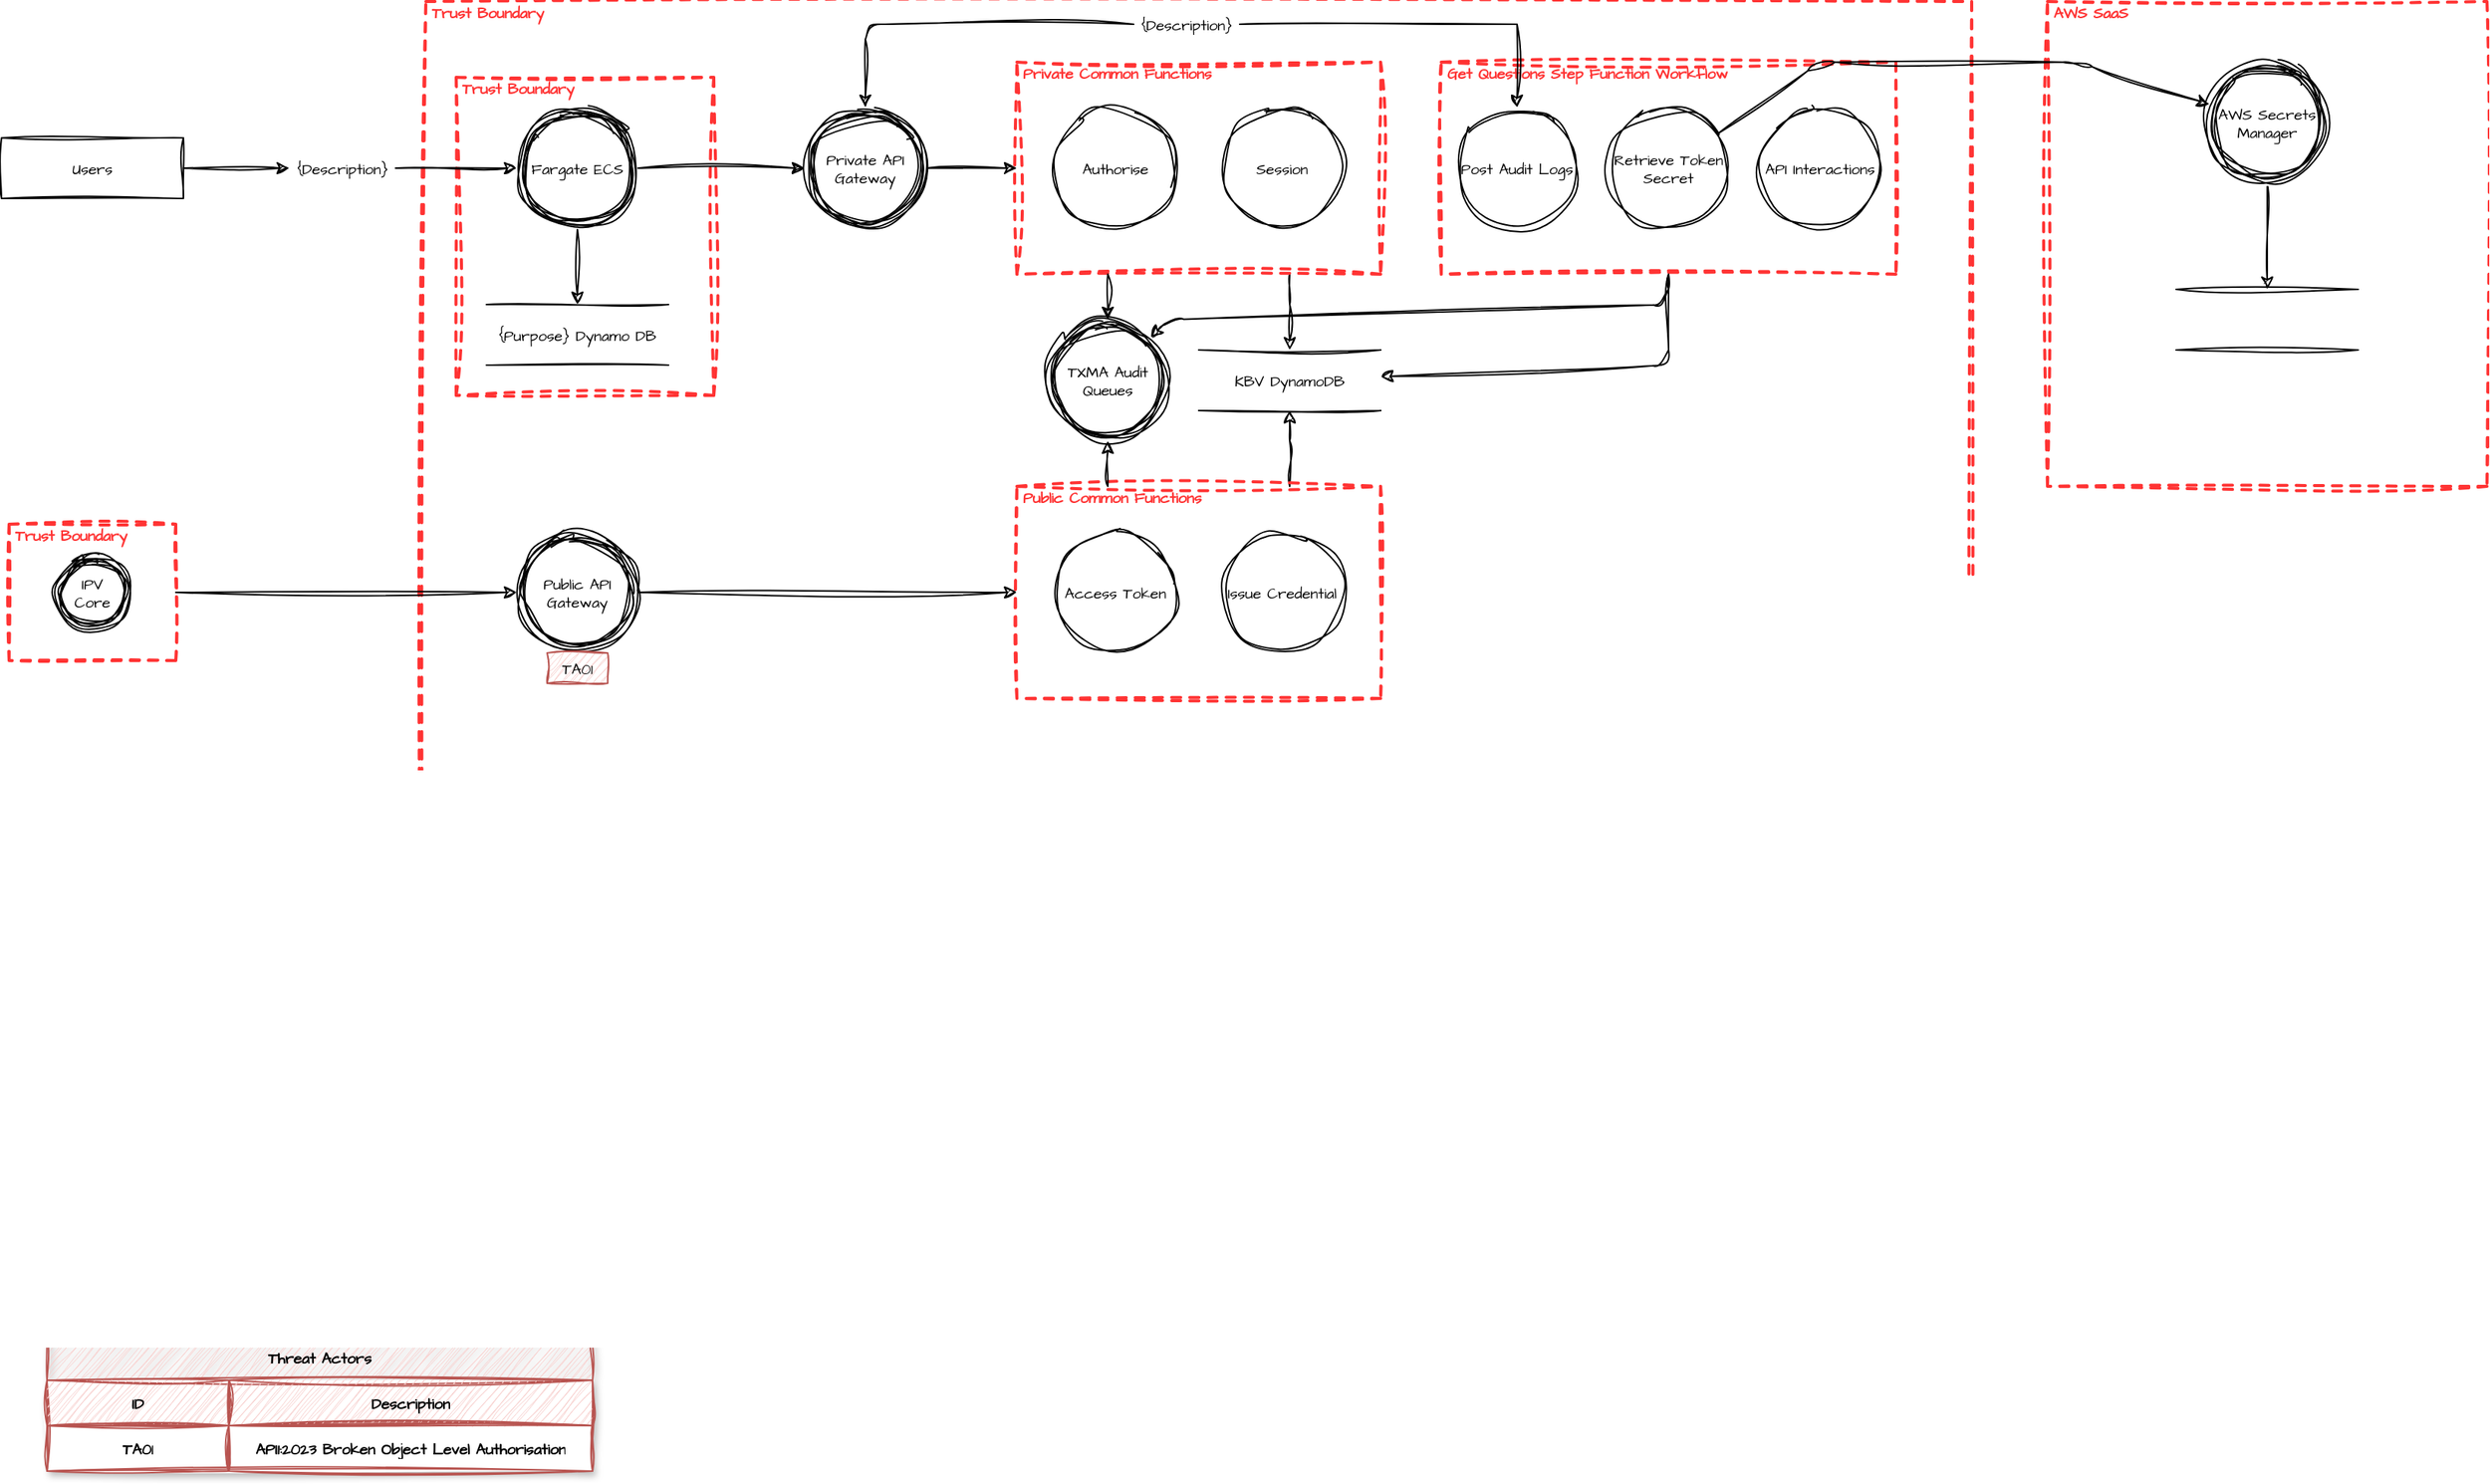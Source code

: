<mxfile version="22.0.8" type="github">
  <diagram name="Page-1" id="z9mUVyHt2lQAVW82_yQu">
    <mxGraphModel dx="1247" dy="591" grid="1" gridSize="10" guides="1" tooltips="1" connect="1" arrows="1" fold="1" page="1" pageScale="1" pageWidth="827" pageHeight="1169" math="0" shadow="0">
      <root>
        <mxCell id="0" />
        <mxCell id="1" parent="0" />
        <mxCell id="Jy_a5hXC8znkebbUCEHY-8" value="Trust Boundary" style="html=1;fontColor=#FF3333;fontStyle=1;align=left;verticalAlign=top;spacing=0;labelBorderColor=none;fillColor=none;dashed=1;strokeWidth=2;strokeColor=#FF3333;spacingLeft=4;spacingTop=-3;hachureGap=4;fontFamily=Architects Daughter;fontSize=10;rounded=0;sketch=1;curveFitting=1;jiggle=2;fontSource=https%3A%2F%2Ffonts.googleapis.com%2Fcss%3Ffamily%3DArchitects%2BDaughter;" vertex="1" parent="1">
          <mxGeometry x="290" y="80" width="1020" height="860" as="geometry" />
        </mxCell>
        <mxCell id="Jy_a5hXC8znkebbUCEHY-13" value="Trust Boundary" style="html=1;fontColor=#FF3333;fontStyle=1;align=left;verticalAlign=top;spacing=0;labelBorderColor=none;fillColor=none;dashed=1;strokeWidth=2;strokeColor=#FF3333;spacingLeft=4;spacingTop=-3;hachureGap=4;fontFamily=Architects Daughter;fontSize=10;rounded=0;sketch=1;curveFitting=1;jiggle=2;fontSource=https%3A%2F%2Ffonts.googleapis.com%2Fcss%3Ffamily%3DArchitects%2BDaughter;" vertex="1" parent="1">
          <mxGeometry x="310" y="130" width="170" height="210" as="geometry" />
        </mxCell>
        <mxCell id="Jy_a5hXC8znkebbUCEHY-1" value="Users" style="rounded=0;whiteSpace=wrap;html=1;hachureGap=4;fontFamily=Architects Daughter;fontSize=10;sketch=1;curveFitting=1;jiggle=2;fontSource=https%3A%2F%2Ffonts.googleapis.com%2Fcss%3Ffamily%3DArchitects%2BDaughter;" vertex="1" parent="1">
          <mxGeometry x="10" y="170" width="120" height="40" as="geometry" />
        </mxCell>
        <mxCell id="Jy_a5hXC8znkebbUCEHY-5" value="" style="edgeStyle=orthogonalEdgeStyle;rounded=0;hachureGap=4;orthogonalLoop=1;jettySize=auto;html=1;fontFamily=Architects Daughter;fontSize=10;sketch=1;curveFitting=1;jiggle=2;fontSource=https%3A%2F%2Ffonts.googleapis.com%2Fcss%3Ffamily%3DArchitects%2BDaughter;" edge="1" parent="1" source="Jy_a5hXC8znkebbUCEHY-2" target="Jy_a5hXC8znkebbUCEHY-4">
          <mxGeometry relative="1" as="geometry" />
        </mxCell>
        <mxCell id="Jy_a5hXC8znkebbUCEHY-2" value="Fargate ECS" style="ellipse;shape=doubleEllipse;whiteSpace=wrap;html=1;aspect=fixed;hachureGap=4;fontFamily=Architects Daughter;fontSize=10;rounded=0;sketch=1;curveFitting=1;jiggle=2;fontSource=https%3A%2F%2Ffonts.googleapis.com%2Fcss%3Ffamily%3DArchitects%2BDaughter;" vertex="1" parent="1">
          <mxGeometry x="350" y="150" width="80" height="80" as="geometry" />
        </mxCell>
        <mxCell id="Jy_a5hXC8znkebbUCEHY-3" value="" style="endArrow=classic;html=1;fontColor=#FF3333;rounded=0;hachureGap=4;fontFamily=Architects Daughter;fontSize=10;sketch=1;curveFitting=1;jiggle=2;fontSource=https%3A%2F%2Ffonts.googleapis.com%2Fcss%3Ffamily%3DArchitects%2BDaughter;" edge="1" parent="1" source="Jy_a5hXC8znkebbUCEHY-6" target="Jy_a5hXC8znkebbUCEHY-2">
          <mxGeometry width="50" height="50" relative="1" as="geometry">
            <mxPoint x="80" y="420" as="sourcePoint" />
            <mxPoint x="130" y="370" as="targetPoint" />
          </mxGeometry>
        </mxCell>
        <mxCell id="Jy_a5hXC8znkebbUCEHY-4" value="{Purpose} Dynamo DB" style="shape=partialRectangle;whiteSpace=wrap;html=1;left=0;right=0;fillColor=none;hachureGap=4;fontFamily=Architects Daughter;fontSize=10;rounded=0;sketch=1;curveFitting=1;jiggle=2;fontSource=https%3A%2F%2Ffonts.googleapis.com%2Fcss%3Ffamily%3DArchitects%2BDaughter;" vertex="1" parent="1">
          <mxGeometry x="330" y="280" width="120" height="40" as="geometry" />
        </mxCell>
        <mxCell id="Jy_a5hXC8znkebbUCEHY-7" value="" style="endArrow=classic;html=1;fontColor=#FF3333;rounded=0;hachureGap=4;fontFamily=Architects Daughter;fontSize=10;sketch=1;curveFitting=1;jiggle=2;fontSource=https%3A%2F%2Ffonts.googleapis.com%2Fcss%3Ffamily%3DArchitects%2BDaughter;" edge="1" parent="1" source="Jy_a5hXC8znkebbUCEHY-1" target="Jy_a5hXC8znkebbUCEHY-6">
          <mxGeometry width="50" height="50" relative="1" as="geometry">
            <mxPoint x="130" y="190" as="sourcePoint" />
            <mxPoint x="350" y="190" as="targetPoint" />
          </mxGeometry>
        </mxCell>
        <mxCell id="Jy_a5hXC8znkebbUCEHY-6" value="{Description}" style="text;html=1;strokeColor=none;fillColor=none;align=center;verticalAlign=middle;whiteSpace=wrap;overflow=hidden;fontSize=10;fontFamily=Architects Daughter;rounded=0;sketch=1;curveFitting=1;jiggle=2;fontSource=https%3A%2F%2Ffonts.googleapis.com%2Fcss%3Ffamily%3DArchitects%2BDaughter;" vertex="1" parent="1">
          <mxGeometry x="200" y="175" width="70" height="30" as="geometry" />
        </mxCell>
        <mxCell id="Jy_a5hXC8znkebbUCEHY-9" value="Public API Gateway" style="ellipse;shape=doubleEllipse;whiteSpace=wrap;html=1;aspect=fixed;hachureGap=4;fontFamily=Architects Daughter;fontSize=10;rounded=0;sketch=1;curveFitting=1;jiggle=2;fontSource=https%3A%2F%2Ffonts.googleapis.com%2Fcss%3Ffamily%3DArchitects%2BDaughter;" vertex="1" parent="1">
          <mxGeometry x="350" y="430" width="80" height="80" as="geometry" />
        </mxCell>
        <mxCell id="Jy_a5hXC8znkebbUCEHY-12" value="" style="rounded=0;hachureGap=4;orthogonalLoop=1;jettySize=auto;html=1;fontFamily=Architects Daughter;fontSize=10;sketch=1;curveFitting=1;jiggle=2;fontSource=https%3A%2F%2Ffonts.googleapis.com%2Fcss%3Ffamily%3DArchitects%2BDaughter;" edge="1" parent="1" source="Jy_a5hXC8znkebbUCEHY-10" target="Jy_a5hXC8znkebbUCEHY-9">
          <mxGeometry relative="1" as="geometry">
            <mxPoint x="250" y="421" as="targetPoint" />
          </mxGeometry>
        </mxCell>
        <mxCell id="Jy_a5hXC8znkebbUCEHY-10" value="Trust Boundary" style="html=1;fontColor=#FF3333;fontStyle=1;align=left;verticalAlign=top;spacing=0;labelBorderColor=none;fillColor=none;dashed=1;strokeWidth=2;strokeColor=#FF3333;spacingLeft=4;spacingTop=-3;hachureGap=4;fontFamily=Architects Daughter;fontSize=10;rounded=0;sketch=1;curveFitting=1;jiggle=2;fontSource=https%3A%2F%2Ffonts.googleapis.com%2Fcss%3Ffamily%3DArchitects%2BDaughter;" vertex="1" parent="1">
          <mxGeometry x="15" y="425" width="110" height="90" as="geometry" />
        </mxCell>
        <mxCell id="Jy_a5hXC8znkebbUCEHY-11" value="IPV Core" style="ellipse;shape=doubleEllipse;whiteSpace=wrap;html=1;aspect=fixed;hachureGap=4;fontFamily=Architects Daughter;fontSize=10;rounded=0;sketch=1;curveFitting=1;jiggle=2;fontSource=https%3A%2F%2Ffonts.googleapis.com%2Fcss%3Ffamily%3DArchitects%2BDaughter;" vertex="1" parent="1">
          <mxGeometry x="45" y="445" width="50" height="50" as="geometry" />
        </mxCell>
        <mxCell id="Jy_a5hXC8znkebbUCEHY-19" value="" style="edgeStyle=orthogonalEdgeStyle;rounded=0;orthogonalLoop=1;jettySize=auto;html=1;entryX=0;entryY=0.5;entryDx=0;entryDy=0;sketch=1;curveFitting=1;jiggle=2;fontFamily=Architects Daughter;fontSource=https%3A%2F%2Ffonts.googleapis.com%2Fcss%3Ffamily%3DArchitects%2BDaughter;fontSize=10;" edge="1" parent="1" source="Jy_a5hXC8znkebbUCEHY-14" target="Jy_a5hXC8znkebbUCEHY-16">
          <mxGeometry relative="1" as="geometry" />
        </mxCell>
        <object label="Private API Gateway" ID="83c4df4c-92b6-4c3d-95a7-eb5b5db67104" id="Jy_a5hXC8znkebbUCEHY-14">
          <mxCell style="ellipse;shape=doubleEllipse;whiteSpace=wrap;html=1;aspect=fixed;hachureGap=4;fontFamily=Architects Daughter;fontSize=10;rounded=0;sketch=1;curveFitting=1;jiggle=2;fontSource=https%3A%2F%2Ffonts.googleapis.com%2Fcss%3Ffamily%3DArchitects%2BDaughter;" vertex="1" parent="1">
            <mxGeometry x="540" y="150" width="80" height="80" as="geometry" />
          </mxCell>
        </object>
        <mxCell id="Jy_a5hXC8znkebbUCEHY-15" value="" style="endArrow=classic;html=1;fontColor=#FF3333;rounded=0;elbow=vertical;exitX=1;exitY=0.5;exitDx=0;exitDy=0;fontSize=10;sketch=1;curveFitting=1;jiggle=2;fontFamily=Architects Daughter;fontSource=https%3A%2F%2Ffonts.googleapis.com%2Fcss%3Ffamily%3DArchitects%2BDaughter;" edge="1" parent="1" source="Jy_a5hXC8znkebbUCEHY-2" target="Jy_a5hXC8znkebbUCEHY-14">
          <mxGeometry width="50" height="50" relative="1" as="geometry">
            <mxPoint x="10" y="390" as="sourcePoint" />
            <mxPoint x="60" y="340" as="targetPoint" />
          </mxGeometry>
        </mxCell>
        <mxCell id="Jy_a5hXC8znkebbUCEHY-29" value="" style="edgeStyle=orthogonalEdgeStyle;rounded=0;orthogonalLoop=1;jettySize=auto;html=1;sketch=1;curveFitting=1;jiggle=2;fontFamily=Architects Daughter;fontSource=https%3A%2F%2Ffonts.googleapis.com%2Fcss%3Ffamily%3DArchitects%2BDaughter;fontSize=10;" edge="1" parent="1" source="Jy_a5hXC8znkebbUCEHY-16" target="Jy_a5hXC8znkebbUCEHY-28">
          <mxGeometry relative="1" as="geometry">
            <Array as="points">
              <mxPoint x="860" y="280" />
              <mxPoint x="860" y="280" />
            </Array>
          </mxGeometry>
        </mxCell>
        <mxCell id="Jy_a5hXC8znkebbUCEHY-16" value="Private Common Functions" style="html=1;fontColor=#FF3333;fontStyle=1;align=left;verticalAlign=top;spacing=0;labelBorderColor=none;fillColor=none;dashed=1;strokeWidth=2;strokeColor=#FF3333;spacingLeft=4;spacingTop=-3;fontSize=10;sketch=1;curveFitting=1;jiggle=2;rounded=0;fontFamily=Architects Daughter;fontSource=https%3A%2F%2Ffonts.googleapis.com%2Fcss%3Ffamily%3DArchitects%2BDaughter;" vertex="1" parent="1">
          <mxGeometry x="680" y="120" width="240" height="140" as="geometry" />
        </mxCell>
        <mxCell id="Jy_a5hXC8znkebbUCEHY-17" value="Authorise" style="ellipse;whiteSpace=wrap;html=1;aspect=fixed;fontSize=10;sketch=1;curveFitting=1;jiggle=2;rounded=0;fontFamily=Architects Daughter;fontSource=https%3A%2F%2Ffonts.googleapis.com%2Fcss%3Ffamily%3DArchitects%2BDaughter;" vertex="1" parent="1">
          <mxGeometry x="705" y="150" width="80" height="80" as="geometry" />
        </mxCell>
        <mxCell id="Jy_a5hXC8znkebbUCEHY-18" value="Session" style="ellipse;whiteSpace=wrap;html=1;aspect=fixed;fontSize=10;sketch=1;curveFitting=1;jiggle=2;rounded=0;fontFamily=Architects Daughter;fontSource=https%3A%2F%2Ffonts.googleapis.com%2Fcss%3Ffamily%3DArchitects%2BDaughter;" vertex="1" parent="1">
          <mxGeometry x="815" y="150" width="80" height="80" as="geometry" />
        </mxCell>
        <mxCell id="Jy_a5hXC8znkebbUCEHY-30" value="" style="edgeStyle=orthogonalEdgeStyle;rounded=0;orthogonalLoop=1;jettySize=auto;html=1;sketch=1;curveFitting=1;jiggle=2;fontFamily=Architects Daughter;fontSource=https%3A%2F%2Ffonts.googleapis.com%2Fcss%3Ffamily%3DArchitects%2BDaughter;fontSize=10;" edge="1" parent="1" source="Jy_a5hXC8znkebbUCEHY-21" target="Jy_a5hXC8znkebbUCEHY-28">
          <mxGeometry relative="1" as="geometry">
            <Array as="points">
              <mxPoint x="860" y="370" />
              <mxPoint x="860" y="370" />
            </Array>
          </mxGeometry>
        </mxCell>
        <mxCell id="Jy_a5hXC8znkebbUCEHY-21" value="Public Common Functions" style="html=1;fontColor=#FF3333;fontStyle=1;align=left;verticalAlign=top;spacing=0;labelBorderColor=none;fillColor=none;dashed=1;strokeWidth=2;strokeColor=#FF3333;spacingLeft=4;spacingTop=-3;fontSize=10;sketch=1;curveFitting=1;jiggle=2;rounded=0;fontFamily=Architects Daughter;fontSource=https%3A%2F%2Ffonts.googleapis.com%2Fcss%3Ffamily%3DArchitects%2BDaughter;" vertex="1" parent="1">
          <mxGeometry x="680" y="400" width="240" height="140" as="geometry" />
        </mxCell>
        <mxCell id="Jy_a5hXC8znkebbUCEHY-22" value="Access Token" style="ellipse;whiteSpace=wrap;html=1;aspect=fixed;fontSize=10;sketch=1;curveFitting=1;jiggle=2;rounded=0;fontFamily=Architects Daughter;fontSource=https%3A%2F%2Ffonts.googleapis.com%2Fcss%3Ffamily%3DArchitects%2BDaughter;" vertex="1" parent="1">
          <mxGeometry x="705" y="430" width="80" height="80" as="geometry" />
        </mxCell>
        <mxCell id="Jy_a5hXC8znkebbUCEHY-23" value="Issue Credential" style="ellipse;whiteSpace=wrap;html=1;aspect=fixed;fontSize=10;sketch=1;curveFitting=1;jiggle=2;rounded=0;fontFamily=Architects Daughter;fontSource=https%3A%2F%2Ffonts.googleapis.com%2Fcss%3Ffamily%3DArchitects%2BDaughter;" vertex="1" parent="1">
          <mxGeometry x="815" y="430" width="80" height="80" as="geometry" />
        </mxCell>
        <mxCell id="Jy_a5hXC8znkebbUCEHY-24" value="" style="endArrow=classic;html=1;fontColor=#FF3333;rounded=0;entryX=0;entryY=0.5;entryDx=0;entryDy=0;sketch=1;curveFitting=1;jiggle=2;fontFamily=Architects Daughter;fontSource=https%3A%2F%2Ffonts.googleapis.com%2Fcss%3Ffamily%3DArchitects%2BDaughter;fontSize=10;" edge="1" parent="1" source="Jy_a5hXC8znkebbUCEHY-9" target="Jy_a5hXC8znkebbUCEHY-21">
          <mxGeometry width="50" height="50" relative="1" as="geometry">
            <mxPoint x="590" y="391" as="sourcePoint" />
            <mxPoint x="640" y="341" as="targetPoint" />
          </mxGeometry>
        </mxCell>
        <mxCell id="Jy_a5hXC8znkebbUCEHY-25" value="TXMA Audit Queues" style="ellipse;shape=doubleEllipse;whiteSpace=wrap;html=1;aspect=fixed;sketch=1;curveFitting=1;jiggle=2;rounded=0;fontFamily=Architects Daughter;fontSource=https%3A%2F%2Ffonts.googleapis.com%2Fcss%3Ffamily%3DArchitects%2BDaughter;fontSize=10;" vertex="1" parent="1">
          <mxGeometry x="700" y="290" width="80" height="80" as="geometry" />
        </mxCell>
        <mxCell id="Jy_a5hXC8znkebbUCEHY-26" value="" style="endArrow=classic;html=1;fontColor=#FF3333;rounded=0;exitX=0.25;exitY=0;exitDx=0;exitDy=0;sketch=1;curveFitting=1;jiggle=2;fontFamily=Architects Daughter;fontSource=https%3A%2F%2Ffonts.googleapis.com%2Fcss%3Ffamily%3DArchitects%2BDaughter;fontSize=10;" edge="1" parent="1" source="Jy_a5hXC8znkebbUCEHY-21" target="Jy_a5hXC8znkebbUCEHY-25">
          <mxGeometry width="50" height="50" relative="1" as="geometry">
            <mxPoint x="760" y="450" as="sourcePoint" />
            <mxPoint x="810" y="400" as="targetPoint" />
          </mxGeometry>
        </mxCell>
        <mxCell id="Jy_a5hXC8znkebbUCEHY-27" value="" style="endArrow=classic;html=1;fontColor=#FF3333;rounded=0;exitX=0.25;exitY=1;exitDx=0;exitDy=0;sketch=1;curveFitting=1;jiggle=2;fontFamily=Architects Daughter;fontSource=https%3A%2F%2Ffonts.googleapis.com%2Fcss%3Ffamily%3DArchitects%2BDaughter;fontSize=10;" edge="1" parent="1" source="Jy_a5hXC8znkebbUCEHY-16" target="Jy_a5hXC8znkebbUCEHY-25">
          <mxGeometry width="50" height="50" relative="1" as="geometry">
            <mxPoint x="760" y="450" as="sourcePoint" />
            <mxPoint x="810" y="400" as="targetPoint" />
          </mxGeometry>
        </mxCell>
        <mxCell id="Jy_a5hXC8znkebbUCEHY-28" value="KBV DynamoDB" style="shape=partialRectangle;whiteSpace=wrap;html=1;left=0;right=0;fillColor=none;sketch=1;curveFitting=1;jiggle=2;rounded=0;fontFamily=Architects Daughter;fontSource=https%3A%2F%2Ffonts.googleapis.com%2Fcss%3Ffamily%3DArchitects%2BDaughter;fontSize=10;" vertex="1" parent="1">
          <mxGeometry x="800" y="310" width="120" height="40" as="geometry" />
        </mxCell>
        <mxCell id="Jy_a5hXC8znkebbUCEHY-32" value="Get Questions Step Function Workflow" style="html=1;fontColor=#FF3333;fontStyle=1;align=left;verticalAlign=top;spacing=0;labelBorderColor=none;fillColor=none;dashed=1;strokeWidth=2;strokeColor=#FF3333;spacingLeft=4;spacingTop=-3;fontSize=10;sketch=1;curveFitting=1;jiggle=2;rounded=0;fontFamily=Architects Daughter;fontSource=https%3A%2F%2Ffonts.googleapis.com%2Fcss%3Ffamily%3DArchitects%2BDaughter;" vertex="1" parent="1">
          <mxGeometry x="960" y="120" width="300" height="140" as="geometry" />
        </mxCell>
        <mxCell id="Jy_a5hXC8znkebbUCEHY-33" value="Post Audit Logs" style="ellipse;whiteSpace=wrap;html=1;aspect=fixed;fontSize=10;sketch=1;curveFitting=1;jiggle=2;rounded=0;fontFamily=Architects Daughter;fontSource=https%3A%2F%2Ffonts.googleapis.com%2Fcss%3Ffamily%3DArchitects%2BDaughter;" vertex="1" parent="1">
          <mxGeometry x="970" y="150" width="80" height="80" as="geometry" />
        </mxCell>
        <mxCell id="Jy_a5hXC8znkebbUCEHY-34" value="Retrieve Token Secret" style="ellipse;whiteSpace=wrap;html=1;aspect=fixed;fontSize=10;sketch=1;curveFitting=1;jiggle=2;rounded=0;fontFamily=Architects Daughter;fontSource=https%3A%2F%2Ffonts.googleapis.com%2Fcss%3Ffamily%3DArchitects%2BDaughter;" vertex="1" parent="1">
          <mxGeometry x="1070" y="150" width="80" height="80" as="geometry" />
        </mxCell>
        <mxCell id="Jy_a5hXC8znkebbUCEHY-35" value="API Interactions" style="ellipse;whiteSpace=wrap;html=1;aspect=fixed;fontSize=10;sketch=1;curveFitting=1;jiggle=2;rounded=0;fontFamily=Architects Daughter;fontSource=https%3A%2F%2Ffonts.googleapis.com%2Fcss%3Ffamily%3DArchitects%2BDaughter;" vertex="1" parent="1">
          <mxGeometry x="1170" y="150" width="80" height="80" as="geometry" />
        </mxCell>
        <mxCell id="Jy_a5hXC8znkebbUCEHY-40" value="" style="edgeStyle=orthogonalEdgeStyle;rounded=0;orthogonalLoop=1;jettySize=auto;html=1;sketch=1;curveFitting=1;jiggle=2;fontFamily=Architects Daughter;fontSource=https%3A%2F%2Ffonts.googleapis.com%2Fcss%3Ffamily%3DArchitects%2BDaughter;fontSize=10;" edge="1" parent="1" source="Jy_a5hXC8znkebbUCEHY-38" target="Jy_a5hXC8znkebbUCEHY-33">
          <mxGeometry relative="1" as="geometry">
            <mxPoint x="810" y="90" as="targetPoint" />
          </mxGeometry>
        </mxCell>
        <mxCell id="Jy_a5hXC8znkebbUCEHY-49" value="" style="edgeStyle=orthogonalEdgeStyle;sketch=1;hachureGap=4;jiggle=2;curveFitting=1;orthogonalLoop=1;jettySize=auto;html=1;fontFamily=Architects Daughter;fontSource=https%3A%2F%2Ffonts.googleapis.com%2Fcss%3Ffamily%3DArchitects%2BDaughter;fontSize=10;" edge="1" parent="1" source="Jy_a5hXC8znkebbUCEHY-38" target="Jy_a5hXC8znkebbUCEHY-14">
          <mxGeometry relative="1" as="geometry" />
        </mxCell>
        <mxCell id="Jy_a5hXC8znkebbUCEHY-38" value="{Description}" style="text;html=1;strokeColor=none;fillColor=none;align=center;verticalAlign=middle;whiteSpace=wrap;overflow=hidden;fontSize=10;fontFamily=Architects Daughter;rounded=0;sketch=1;curveFitting=1;jiggle=2;fontSource=https%3A%2F%2Ffonts.googleapis.com%2Fcss%3Ffamily%3DArchitects%2BDaughter;" vertex="1" parent="1">
          <mxGeometry x="757" y="80" width="70" height="30" as="geometry" />
        </mxCell>
        <mxCell id="Jy_a5hXC8znkebbUCEHY-41" value="TA01" style="text;html=1;strokeColor=#b85450;fillColor=#f8cecc;align=center;verticalAlign=middle;whiteSpace=wrap;overflow=hidden;sketch=1;curveFitting=1;jiggle=2;rounded=0;fontFamily=Architects Daughter;fontSource=https%3A%2F%2Ffonts.googleapis.com%2Fcss%3Ffamily%3DArchitects%2BDaughter;fontSize=10;" vertex="1" parent="1">
          <mxGeometry x="370" y="510" width="40" height="20" as="geometry" />
        </mxCell>
        <mxCell id="Jy_a5hXC8znkebbUCEHY-42" value="Threat Actors" style="shape=table;startSize=30;container=1;collapsible=0;childLayout=tableLayout;fillColor=#F8CECC;strokeColor=#B85450;fontStyle=1;shadow=1;swimlaneFillColor=#FFFFFF;fontColor=#000000;whiteSpace=wrap;html=1;sketch=1;curveFitting=1;jiggle=2;rounded=0;fontFamily=Architects Daughter;fontSource=https%3A%2F%2Ffonts.googleapis.com%2Fcss%3Ffamily%3DArchitects%2BDaughter;fontSize=10;" vertex="1" parent="1">
          <mxGeometry x="40" y="960" width="360" height="90" as="geometry" />
        </mxCell>
        <mxCell id="Jy_a5hXC8znkebbUCEHY-43" value="" style="shape=tableRow;horizontal=0;startSize=0;swimlaneHead=0;swimlaneBody=0;strokeColor=inherit;top=0;left=0;bottom=0;right=0;collapsible=0;dropTarget=0;fillColor=inherit;points=[[0,0.5],[1,0.5]];portConstraint=eastwest;fontSize=10;fontColor=#000000;sketch=1;curveFitting=1;jiggle=2;rounded=0;fontFamily=Architects Daughter;fontSource=https%3A%2F%2Ffonts.googleapis.com%2Fcss%3Ffamily%3DArchitects%2BDaughter;" vertex="1" parent="Jy_a5hXC8znkebbUCEHY-42">
          <mxGeometry y="30" width="360" height="30" as="geometry" />
        </mxCell>
        <mxCell id="Jy_a5hXC8znkebbUCEHY-44" value="ID" style="html=1;whiteSpace=wrap;connectable=0;strokeColor=inherit;overflow=hidden;fillColor=none;pointerEvents=1;fontColor=#000000;fontStyle=1;sketch=1;curveFitting=1;jiggle=2;rounded=0;fontFamily=Architects Daughter;fontSource=https%3A%2F%2Ffonts.googleapis.com%2Fcss%3Ffamily%3DArchitects%2BDaughter;fontSize=10;" vertex="1" parent="Jy_a5hXC8znkebbUCEHY-43">
          <mxGeometry width="120" height="30" as="geometry">
            <mxRectangle width="120" height="30" as="alternateBounds" />
          </mxGeometry>
        </mxCell>
        <mxCell id="Jy_a5hXC8znkebbUCEHY-45" value="Description" style="html=1;whiteSpace=wrap;connectable=0;strokeColor=inherit;overflow=hidden;fillColor=none;pointerEvents=1;fontColor=#000000;fontStyle=1;sketch=1;curveFitting=1;jiggle=2;rounded=0;fontFamily=Architects Daughter;fontSource=https%3A%2F%2Ffonts.googleapis.com%2Fcss%3Ffamily%3DArchitects%2BDaughter;fontSize=10;" vertex="1" parent="Jy_a5hXC8znkebbUCEHY-43">
          <mxGeometry x="120" width="240" height="30" as="geometry">
            <mxRectangle width="240" height="30" as="alternateBounds" />
          </mxGeometry>
        </mxCell>
        <mxCell id="Jy_a5hXC8znkebbUCEHY-46" value="" style="shape=tableRow;horizontal=0;startSize=0;swimlaneHead=0;swimlaneBody=0;strokeColor=inherit;top=0;left=0;bottom=0;right=0;collapsible=0;dropTarget=0;fillColor=none;points=[[0,0.5],[1,0.5]];portConstraint=eastwest;fontSize=10;fontColor=#000000;sketch=1;curveFitting=1;jiggle=2;rounded=0;fontFamily=Architects Daughter;fontSource=https%3A%2F%2Ffonts.googleapis.com%2Fcss%3Ffamily%3DArchitects%2BDaughter;" vertex="1" parent="Jy_a5hXC8znkebbUCEHY-42">
          <mxGeometry y="60" width="360" height="30" as="geometry" />
        </mxCell>
        <mxCell id="Jy_a5hXC8znkebbUCEHY-47" value="TA01" style="html=1;whiteSpace=wrap;connectable=0;strokeColor=inherit;overflow=hidden;fillColor=none;pointerEvents=1;fontColor=#000000;fontStyle=1;sketch=1;curveFitting=1;jiggle=2;rounded=0;fontFamily=Architects Daughter;fontSource=https%3A%2F%2Ffonts.googleapis.com%2Fcss%3Ffamily%3DArchitects%2BDaughter;fontSize=10;" vertex="1" parent="Jy_a5hXC8znkebbUCEHY-46">
          <mxGeometry width="120" height="30" as="geometry">
            <mxRectangle width="120" height="30" as="alternateBounds" />
          </mxGeometry>
        </mxCell>
        <mxCell id="Jy_a5hXC8znkebbUCEHY-48" value="API1:2023 Broken Object Level Authorisation" style="html=1;whiteSpace=wrap;connectable=0;strokeColor=inherit;overflow=hidden;fillColor=none;pointerEvents=1;fontColor=#000000;fontStyle=1;sketch=1;curveFitting=1;jiggle=2;rounded=0;fontFamily=Architects Daughter;fontSource=https%3A%2F%2Ffonts.googleapis.com%2Fcss%3Ffamily%3DArchitects%2BDaughter;fontSize=10;" vertex="1" parent="Jy_a5hXC8znkebbUCEHY-46">
          <mxGeometry x="120" width="240" height="30" as="geometry">
            <mxRectangle width="240" height="30" as="alternateBounds" />
          </mxGeometry>
        </mxCell>
        <mxCell id="Jy_a5hXC8znkebbUCEHY-50" value="" style="endArrow=classic;html=1;fontColor=#FF3333;sketch=1;hachureGap=4;jiggle=2;curveFitting=1;fontFamily=Architects Daughter;fontSource=https%3A%2F%2Ffonts.googleapis.com%2Fcss%3Ffamily%3DArchitects%2BDaughter;fontSize=10;exitX=0.5;exitY=1;exitDx=0;exitDy=0;" edge="1" parent="1" source="Jy_a5hXC8znkebbUCEHY-32" target="Jy_a5hXC8znkebbUCEHY-25">
          <mxGeometry width="50" height="50" relative="1" as="geometry">
            <mxPoint x="1040" y="180" as="sourcePoint" />
            <mxPoint x="1090" y="130" as="targetPoint" />
            <Array as="points">
              <mxPoint x="1110" y="280" />
              <mxPoint x="780" y="290" />
            </Array>
          </mxGeometry>
        </mxCell>
        <mxCell id="Jy_a5hXC8znkebbUCEHY-51" value="" style="endArrow=classic;html=1;fontColor=#FF3333;sketch=1;hachureGap=4;jiggle=2;curveFitting=1;fontFamily=Architects Daughter;fontSource=https%3A%2F%2Ffonts.googleapis.com%2Fcss%3Ffamily%3DArchitects%2BDaughter;fontSize=10;exitX=0.5;exitY=1;exitDx=0;exitDy=0;" edge="1" parent="1" source="Jy_a5hXC8znkebbUCEHY-32" target="Jy_a5hXC8znkebbUCEHY-28">
          <mxGeometry width="50" height="50" relative="1" as="geometry">
            <mxPoint x="1040" y="350" as="sourcePoint" />
            <mxPoint x="1090" y="300" as="targetPoint" />
            <Array as="points">
              <mxPoint x="1110" y="320" />
            </Array>
          </mxGeometry>
        </mxCell>
        <mxCell id="Jy_a5hXC8znkebbUCEHY-52" value="AWS SaaS" style="html=1;fontColor=#FF3333;fontStyle=1;align=left;verticalAlign=top;spacing=0;labelBorderColor=none;fillColor=none;dashed=1;strokeWidth=2;strokeColor=#FF3333;spacingLeft=4;spacingTop=-3;sketch=1;hachureGap=4;jiggle=2;curveFitting=1;fontFamily=Architects Daughter;fontSource=https%3A%2F%2Ffonts.googleapis.com%2Fcss%3Ffamily%3DArchitects%2BDaughter;fontSize=10;" vertex="1" parent="1">
          <mxGeometry x="1360" y="80" width="290" height="320" as="geometry" />
        </mxCell>
        <mxCell id="Jy_a5hXC8znkebbUCEHY-55" value="" style="edgeStyle=orthogonalEdgeStyle;sketch=1;hachureGap=4;jiggle=2;curveFitting=1;orthogonalLoop=1;jettySize=auto;html=1;fontFamily=Architects Daughter;fontSource=https%3A%2F%2Ffonts.googleapis.com%2Fcss%3Ffamily%3DArchitects%2BDaughter;fontSize=10;" edge="1" parent="1" source="Jy_a5hXC8znkebbUCEHY-53" target="Jy_a5hXC8znkebbUCEHY-54">
          <mxGeometry relative="1" as="geometry" />
        </mxCell>
        <mxCell id="Jy_a5hXC8znkebbUCEHY-53" value="AWS Secrets Manager" style="ellipse;shape=doubleEllipse;whiteSpace=wrap;html=1;aspect=fixed;sketch=1;hachureGap=4;jiggle=2;curveFitting=1;fontFamily=Architects Daughter;fontSource=https%3A%2F%2Ffonts.googleapis.com%2Fcss%3Ffamily%3DArchitects%2BDaughter;fontSize=10;" vertex="1" parent="1">
          <mxGeometry x="1465" y="120" width="80" height="80" as="geometry" />
        </mxCell>
        <mxCell id="Jy_a5hXC8znkebbUCEHY-54" value="" style="shape=partialRectangle;whiteSpace=wrap;html=1;left=0;right=0;fillColor=none;sketch=1;hachureGap=4;jiggle=2;curveFitting=1;fontFamily=Architects Daughter;fontSource=https%3A%2F%2Ffonts.googleapis.com%2Fcss%3Ffamily%3DArchitects%2BDaughter;fontSize=10;" vertex="1" parent="1">
          <mxGeometry x="1445" y="270" width="120" height="40" as="geometry" />
        </mxCell>
        <mxCell id="Jy_a5hXC8znkebbUCEHY-56" value="" style="endArrow=classic;html=1;fontColor=#FF3333;sketch=1;hachureGap=4;jiggle=2;curveFitting=1;fontFamily=Architects Daughter;fontSource=https%3A%2F%2Ffonts.googleapis.com%2Fcss%3Ffamily%3DArchitects%2BDaughter;fontSize=16;" edge="1" parent="1" source="Jy_a5hXC8znkebbUCEHY-34" target="Jy_a5hXC8znkebbUCEHY-53">
          <mxGeometry width="50" height="50" relative="1" as="geometry">
            <mxPoint x="1040" y="350" as="sourcePoint" />
            <mxPoint x="1090" y="300" as="targetPoint" />
            <Array as="points">
              <mxPoint x="1210" y="120" />
              <mxPoint x="1380" y="120" />
            </Array>
          </mxGeometry>
        </mxCell>
      </root>
    </mxGraphModel>
  </diagram>
</mxfile>
